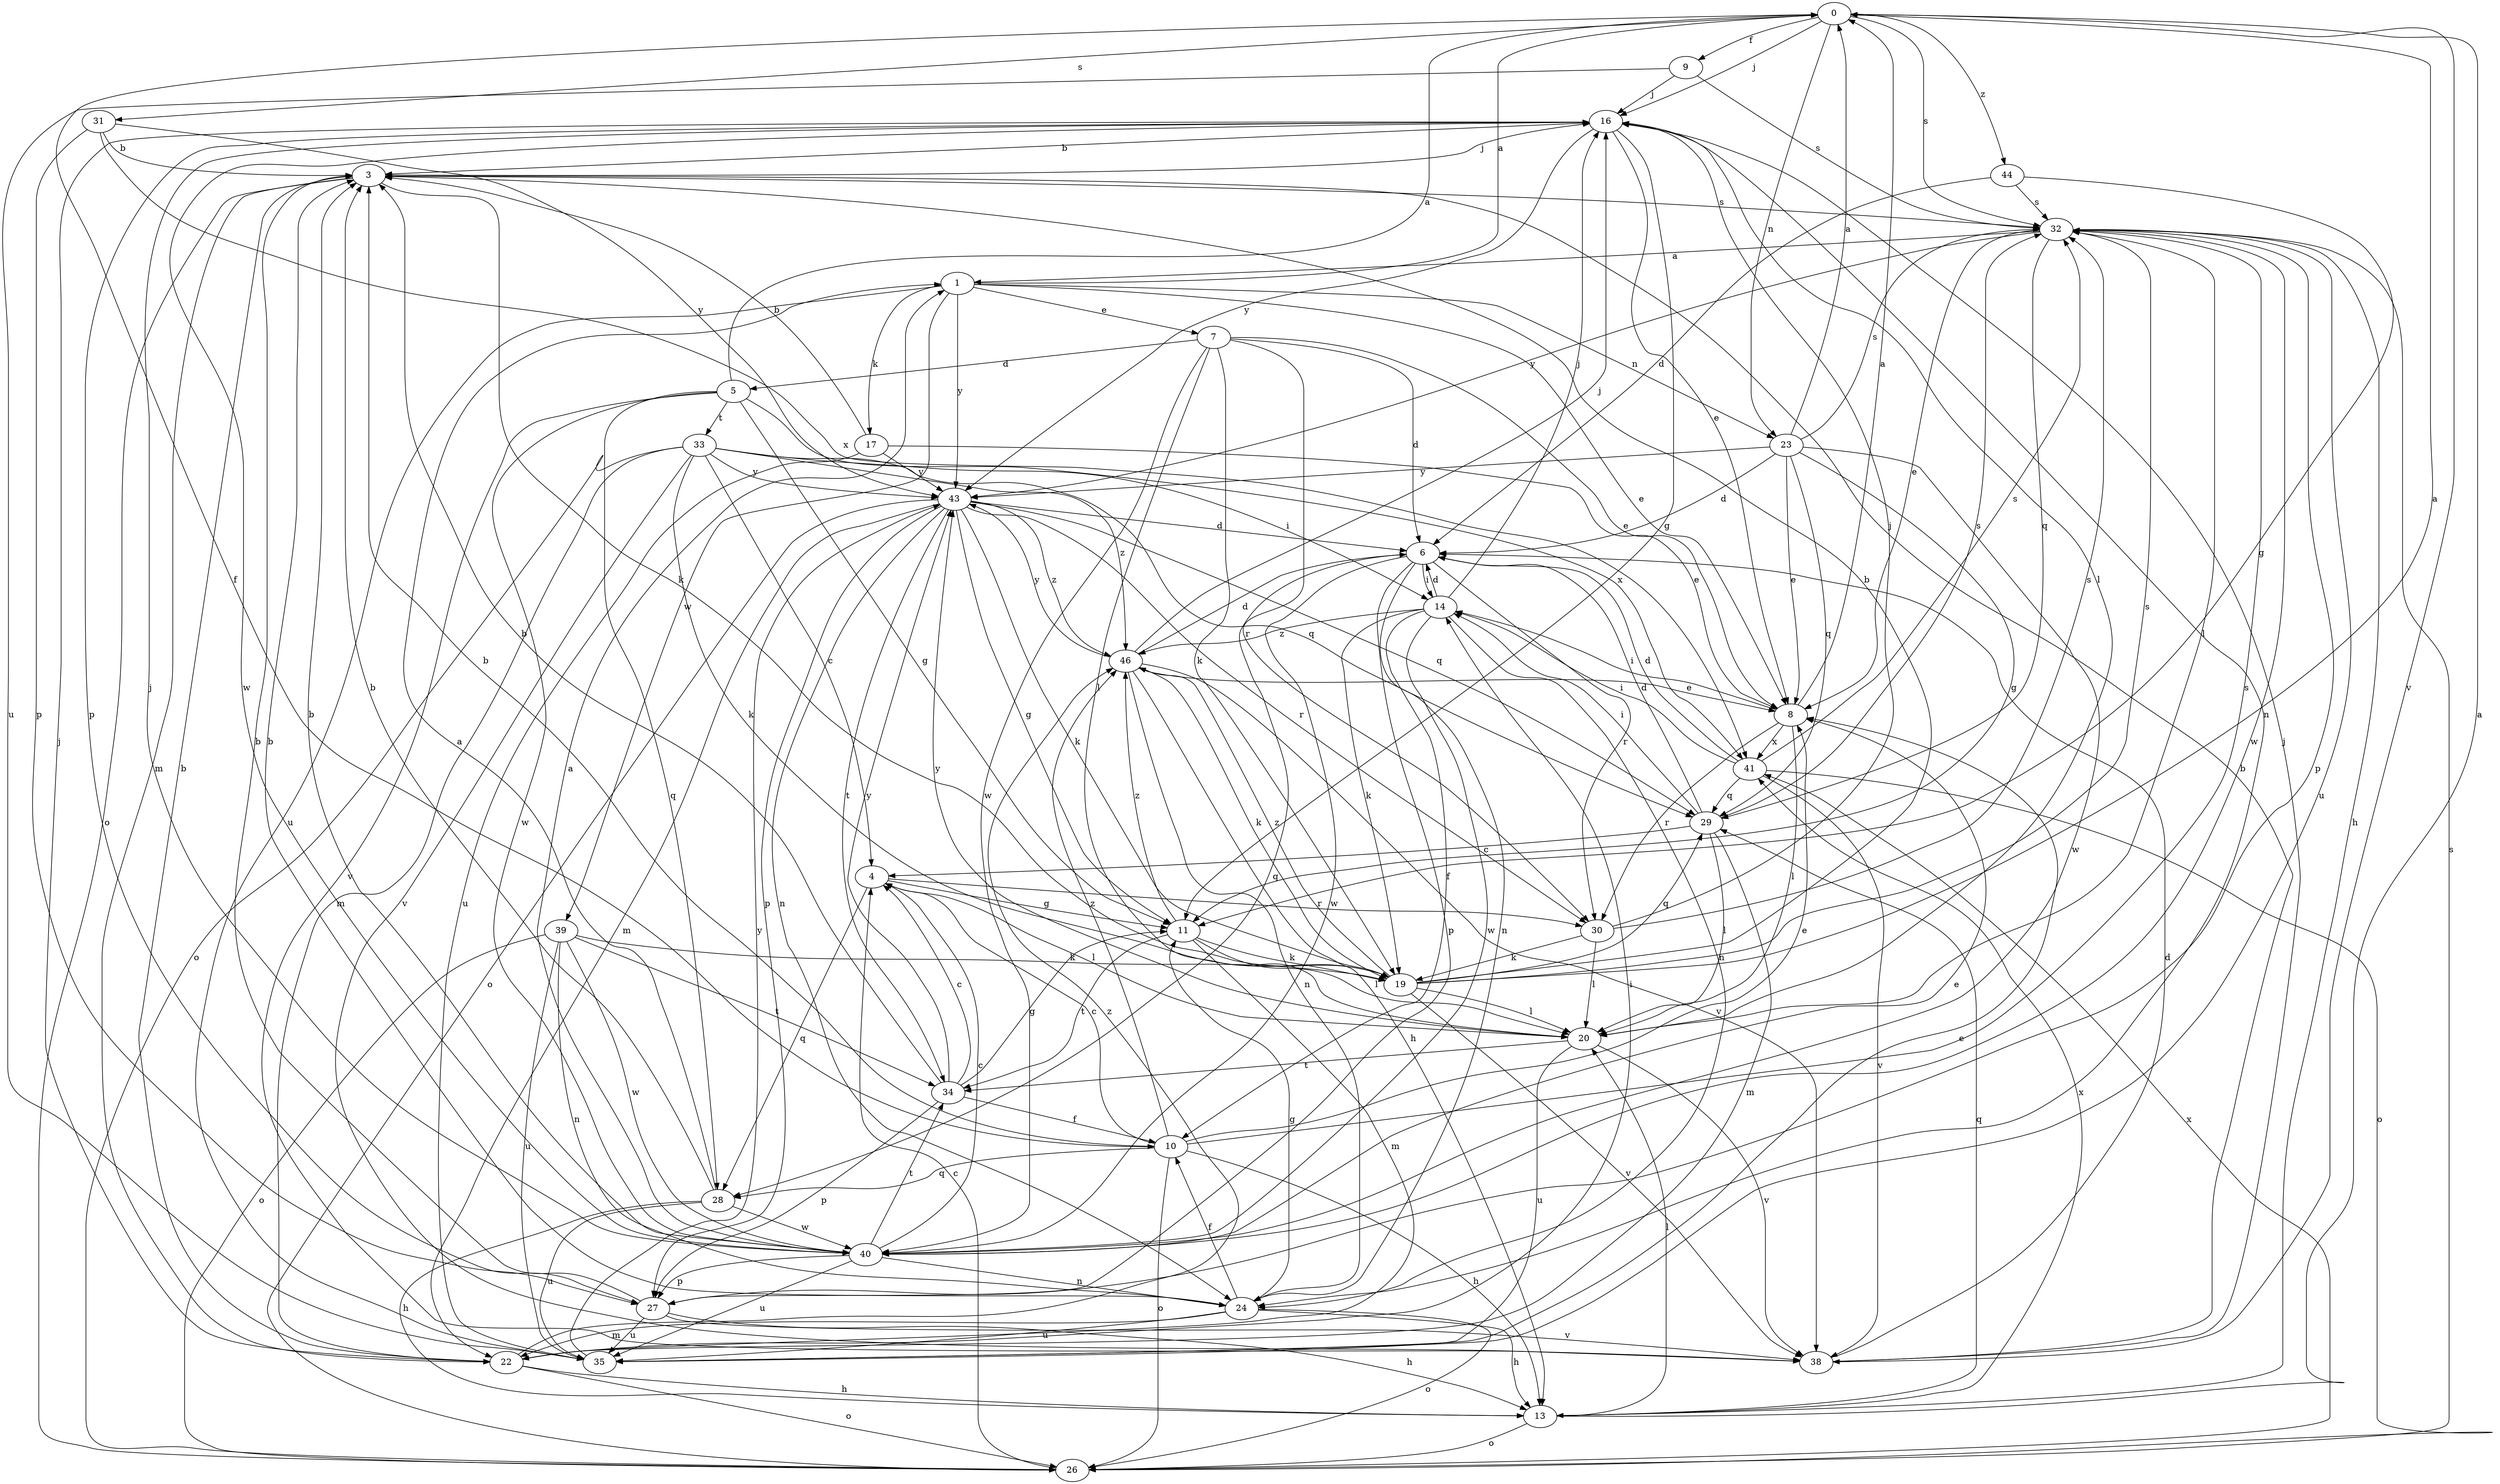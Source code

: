 strict digraph  {
0;
1;
3;
4;
5;
6;
7;
8;
9;
10;
11;
13;
14;
16;
17;
19;
20;
22;
23;
24;
26;
27;
28;
29;
30;
31;
32;
33;
34;
35;
38;
39;
40;
41;
43;
44;
46;
0 -> 9  [label=f];
0 -> 10  [label=f];
0 -> 16  [label=j];
0 -> 23  [label=n];
0 -> 31  [label=s];
0 -> 32  [label=s];
0 -> 38  [label=v];
0 -> 44  [label=z];
1 -> 0  [label=a];
1 -> 7  [label=e];
1 -> 8  [label=e];
1 -> 17  [label=k];
1 -> 23  [label=n];
1 -> 35  [label=u];
1 -> 39  [label=w];
1 -> 43  [label=y];
3 -> 16  [label=j];
3 -> 19  [label=k];
3 -> 22  [label=m];
3 -> 26  [label=o];
3 -> 32  [label=s];
4 -> 11  [label=g];
4 -> 20  [label=l];
4 -> 28  [label=q];
4 -> 30  [label=r];
5 -> 0  [label=a];
5 -> 11  [label=g];
5 -> 28  [label=q];
5 -> 33  [label=t];
5 -> 38  [label=v];
5 -> 40  [label=w];
5 -> 41  [label=x];
6 -> 14  [label=i];
6 -> 24  [label=n];
6 -> 27  [label=p];
6 -> 28  [label=q];
6 -> 30  [label=r];
6 -> 40  [label=w];
7 -> 5  [label=d];
7 -> 6  [label=d];
7 -> 8  [label=e];
7 -> 19  [label=k];
7 -> 20  [label=l];
7 -> 30  [label=r];
7 -> 40  [label=w];
8 -> 0  [label=a];
8 -> 14  [label=i];
8 -> 20  [label=l];
8 -> 30  [label=r];
8 -> 41  [label=x];
9 -> 16  [label=j];
9 -> 32  [label=s];
9 -> 35  [label=u];
10 -> 3  [label=b];
10 -> 4  [label=c];
10 -> 8  [label=e];
10 -> 13  [label=h];
10 -> 26  [label=o];
10 -> 28  [label=q];
10 -> 32  [label=s];
10 -> 46  [label=z];
11 -> 19  [label=k];
11 -> 20  [label=l];
11 -> 22  [label=m];
11 -> 34  [label=t];
11 -> 46  [label=z];
13 -> 0  [label=a];
13 -> 20  [label=l];
13 -> 26  [label=o];
13 -> 29  [label=q];
13 -> 41  [label=x];
14 -> 6  [label=d];
14 -> 10  [label=f];
14 -> 16  [label=j];
14 -> 19  [label=k];
14 -> 24  [label=n];
14 -> 40  [label=w];
14 -> 46  [label=z];
16 -> 3  [label=b];
16 -> 8  [label=e];
16 -> 11  [label=g];
16 -> 20  [label=l];
16 -> 24  [label=n];
16 -> 27  [label=p];
16 -> 40  [label=w];
16 -> 43  [label=y];
17 -> 3  [label=b];
17 -> 8  [label=e];
17 -> 35  [label=u];
17 -> 43  [label=y];
19 -> 0  [label=a];
19 -> 3  [label=b];
19 -> 20  [label=l];
19 -> 29  [label=q];
19 -> 32  [label=s];
19 -> 38  [label=v];
19 -> 46  [label=z];
20 -> 34  [label=t];
20 -> 35  [label=u];
20 -> 38  [label=v];
20 -> 43  [label=y];
22 -> 3  [label=b];
22 -> 13  [label=h];
22 -> 14  [label=i];
22 -> 16  [label=j];
22 -> 26  [label=o];
22 -> 46  [label=z];
23 -> 0  [label=a];
23 -> 6  [label=d];
23 -> 8  [label=e];
23 -> 11  [label=g];
23 -> 29  [label=q];
23 -> 32  [label=s];
23 -> 40  [label=w];
23 -> 43  [label=y];
24 -> 3  [label=b];
24 -> 10  [label=f];
24 -> 11  [label=g];
24 -> 13  [label=h];
24 -> 22  [label=m];
24 -> 26  [label=o];
24 -> 35  [label=u];
26 -> 4  [label=c];
26 -> 32  [label=s];
26 -> 41  [label=x];
27 -> 3  [label=b];
27 -> 13  [label=h];
27 -> 35  [label=u];
27 -> 38  [label=v];
28 -> 1  [label=a];
28 -> 3  [label=b];
28 -> 13  [label=h];
28 -> 35  [label=u];
28 -> 40  [label=w];
29 -> 4  [label=c];
29 -> 6  [label=d];
29 -> 14  [label=i];
29 -> 20  [label=l];
29 -> 22  [label=m];
29 -> 32  [label=s];
30 -> 16  [label=j];
30 -> 19  [label=k];
30 -> 20  [label=l];
30 -> 32  [label=s];
31 -> 3  [label=b];
31 -> 27  [label=p];
31 -> 41  [label=x];
31 -> 43  [label=y];
32 -> 1  [label=a];
32 -> 8  [label=e];
32 -> 13  [label=h];
32 -> 20  [label=l];
32 -> 27  [label=p];
32 -> 29  [label=q];
32 -> 35  [label=u];
32 -> 40  [label=w];
32 -> 43  [label=y];
33 -> 4  [label=c];
33 -> 14  [label=i];
33 -> 19  [label=k];
33 -> 22  [label=m];
33 -> 26  [label=o];
33 -> 29  [label=q];
33 -> 38  [label=v];
33 -> 43  [label=y];
33 -> 46  [label=z];
34 -> 3  [label=b];
34 -> 4  [label=c];
34 -> 10  [label=f];
34 -> 11  [label=g];
34 -> 27  [label=p];
34 -> 43  [label=y];
35 -> 8  [label=e];
35 -> 43  [label=y];
38 -> 3  [label=b];
38 -> 6  [label=d];
38 -> 16  [label=j];
39 -> 19  [label=k];
39 -> 24  [label=n];
39 -> 26  [label=o];
39 -> 34  [label=t];
39 -> 35  [label=u];
39 -> 40  [label=w];
40 -> 1  [label=a];
40 -> 3  [label=b];
40 -> 4  [label=c];
40 -> 8  [label=e];
40 -> 16  [label=j];
40 -> 24  [label=n];
40 -> 27  [label=p];
40 -> 34  [label=t];
40 -> 35  [label=u];
41 -> 6  [label=d];
41 -> 14  [label=i];
41 -> 26  [label=o];
41 -> 29  [label=q];
41 -> 32  [label=s];
41 -> 38  [label=v];
43 -> 6  [label=d];
43 -> 11  [label=g];
43 -> 19  [label=k];
43 -> 22  [label=m];
43 -> 24  [label=n];
43 -> 26  [label=o];
43 -> 27  [label=p];
43 -> 29  [label=q];
43 -> 30  [label=r];
43 -> 34  [label=t];
43 -> 46  [label=z];
44 -> 6  [label=d];
44 -> 11  [label=g];
44 -> 32  [label=s];
46 -> 6  [label=d];
46 -> 8  [label=e];
46 -> 13  [label=h];
46 -> 16  [label=j];
46 -> 19  [label=k];
46 -> 24  [label=n];
46 -> 38  [label=v];
46 -> 43  [label=y];
}
